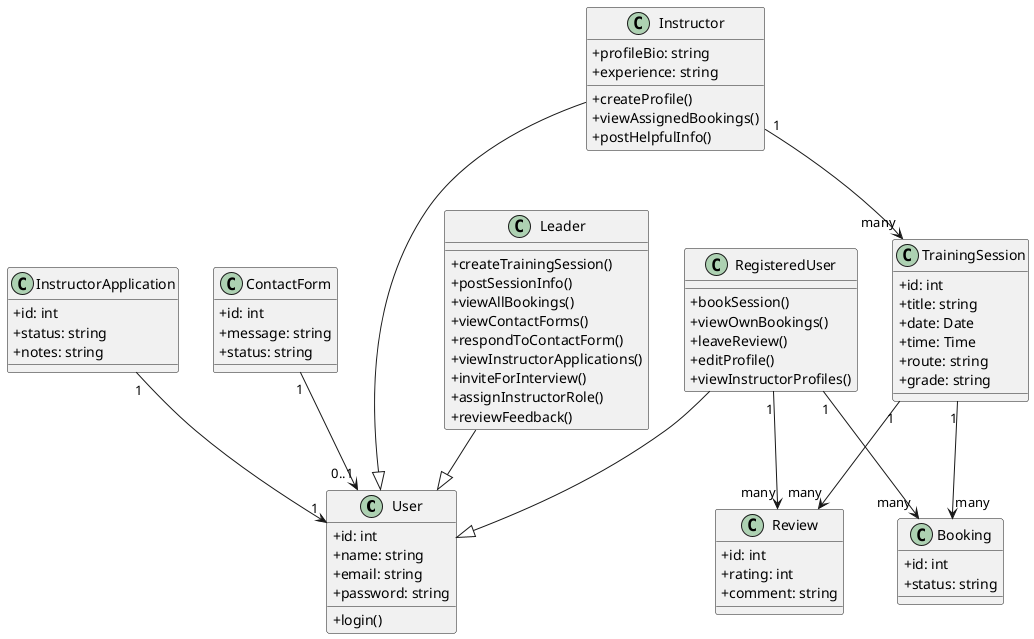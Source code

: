 @startuml
skinparam classAttributeIconSize 0

class User {
  +id: int
  +name: string
  +email: string
  +password: string
  +login()
}

class RegisteredUser {
  +bookSession()
  +viewOwnBookings()
  +leaveReview()
  +editProfile()
  +viewInstructorProfiles()
}

class Instructor {
  +profileBio: string
  +experience: string
  +createProfile()
  +viewAssignedBookings()
  +postHelpfulInfo()
}

class Leader {
  +createTrainingSession()
  +postSessionInfo()
  +viewAllBookings()
  +viewContactForms()
  +respondToContactForm()
  +viewInstructorApplications()
  +inviteForInterview()
  +assignInstructorRole()
  +reviewFeedback()
}

class TrainingSession {
  +id: int
  +title: string
  +date: Date
  +time: Time
  +route: string
  +grade: string
}

class Booking {
  +id: int
  +status: string
}

class Review {
  +id: int
  +rating: int
  +comment: string
}

class InstructorApplication {
  +id: int
  +status: string
  +notes: string
}

class ContactForm {
  +id: int
  +message: string
  +status: string
}

' Inheritance
RegisteredUser --|> User
Instructor --|> User
Leader --|> User

' Associations
RegisteredUser "1" --> "many" Booking
RegisteredUser "1" --> "many" Review
Instructor "1" --> "many" TrainingSession
TrainingSession "1" --> "many" Booking
TrainingSession "1" --> "many" Review
InstructorApplication "1" --> "1" User
ContactForm "1" --> "0..1" User

@enduml
